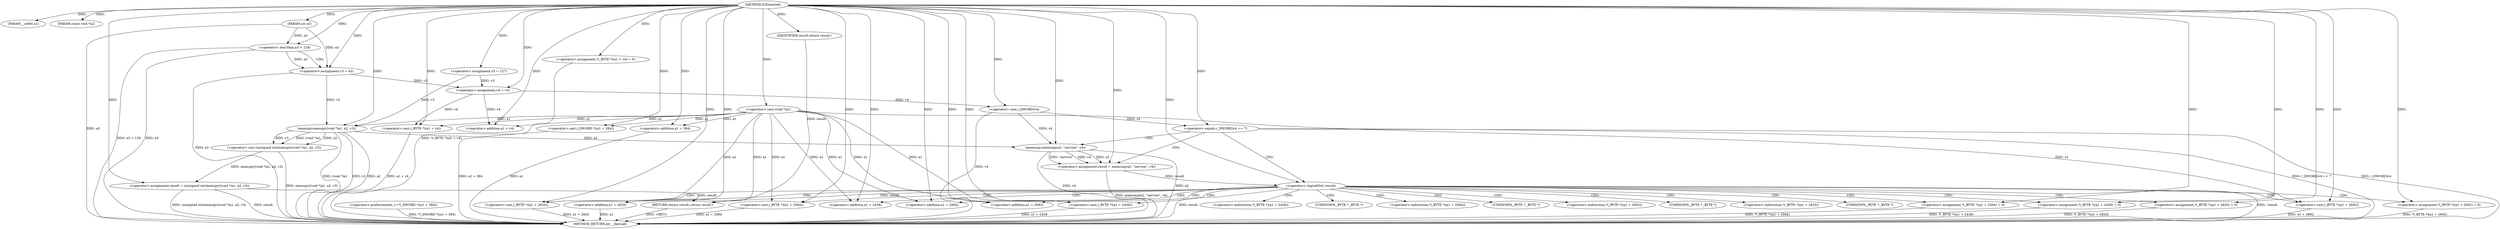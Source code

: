 digraph IGDstartelt {  
"1000104" [label = "(METHOD,IGDstartelt)" ]
"1000201" [label = "(METHOD_RETURN,int __fastcall)" ]
"1000105" [label = "(PARAM,__int64 a1)" ]
"1000106" [label = "(PARAM,const void *a2)" ]
"1000107" [label = "(PARAM,int a3)" ]
"1000112" [label = "(<operator>.assignment,v3 = 127)" ]
"1000116" [label = "(<operator>.lessThan,a3 < 128)" ]
"1000119" [label = "(<operator>.assignment,v3 = a3)" ]
"1000122" [label = "(<operator>.assignment,v4 = v3)" ]
"1000125" [label = "(<operator>.assignment,result = (unsigned int)memcpy((void *)a1, a2, v3))" ]
"1000127" [label = "(<operator>.cast,(unsigned int)memcpy((void *)a1, a2, v3))" ]
"1000129" [label = "(memcpy,memcpy((void *)a1, a2, v3))" ]
"1000130" [label = "(<operator>.cast,(void *)a1)" ]
"1000135" [label = "(<operator>.assignment,*(_BYTE *)(a1 + v4) = 0)" ]
"1000137" [label = "(<operator>.cast,(_BYTE *)(a1 + v4))" ]
"1000139" [label = "(<operator>.addition,a1 + v4)" ]
"1000143" [label = "(<operator>.preIncrement,++*(_DWORD *)(a1 + 384))" ]
"1000145" [label = "(<operator>.cast,(_DWORD *)(a1 + 384))" ]
"1000147" [label = "(<operator>.addition,a1 + 384)" ]
"1000151" [label = "(<operator>.equals,(_DWORD)v4 == 7)" ]
"1000152" [label = "(<operator>.cast,(_DWORD)v4)" ]
"1000157" [label = "(<operator>.assignment,result = memcmp(a2, \"service\", v4))" ]
"1000159" [label = "(memcmp,memcmp(a2, \"service\", v4))" ]
"1000164" [label = "(<operator>.logicalNot,!result)" ]
"1000167" [label = "(<operator>.assignment,*(_BYTE *)(a1 + 2436) = 0)" ]
"1000169" [label = "(<operator>.cast,(_BYTE *)(a1 + 2436))" ]
"1000171" [label = "(<operator>.addition,a1 + 2436)" ]
"1000175" [label = "(<operator>.assignment,*(_BYTE *)(a1 + 2564) = 0)" ]
"1000177" [label = "(<operator>.cast,(_BYTE *)(a1 + 2564))" ]
"1000179" [label = "(<operator>.addition,a1 + 2564)" ]
"1000183" [label = "(<operator>.assignment,*(_BYTE *)(a1 + 2692) = 0)" ]
"1000185" [label = "(<operator>.cast,(_BYTE *)(a1 + 2692))" ]
"1000187" [label = "(<operator>.addition,a1 + 2692)" ]
"1000191" [label = "(<operator>.assignment,*(_BYTE *)(a1 + 2820) = 0)" ]
"1000193" [label = "(<operator>.cast,(_BYTE *)(a1 + 2820))" ]
"1000195" [label = "(<operator>.addition,a1 + 2820)" ]
"1000199" [label = "(RETURN,return result;,return result;)" ]
"1000200" [label = "(IDENTIFIER,result,return result;)" ]
"1000168" [label = "(<operator>.indirection,*(_BYTE *)(a1 + 2436))" ]
"1000170" [label = "(UNKNOWN,_BYTE *,_BYTE *)" ]
"1000176" [label = "(<operator>.indirection,*(_BYTE *)(a1 + 2564))" ]
"1000178" [label = "(UNKNOWN,_BYTE *,_BYTE *)" ]
"1000184" [label = "(<operator>.indirection,*(_BYTE *)(a1 + 2692))" ]
"1000186" [label = "(UNKNOWN,_BYTE *,_BYTE *)" ]
"1000192" [label = "(<operator>.indirection,*(_BYTE *)(a1 + 2820))" ]
"1000194" [label = "(UNKNOWN,_BYTE *,_BYTE *)" ]
  "1000199" -> "1000201"  [ label = "DDG: <RET>"] 
  "1000116" -> "1000201"  [ label = "DDG: a3 < 128"] 
  "1000169" -> "1000201"  [ label = "DDG: a1 + 2436"] 
  "1000185" -> "1000201"  [ label = "DDG: a1 + 2692"] 
  "1000152" -> "1000201"  [ label = "DDG: v4"] 
  "1000164" -> "1000201"  [ label = "DDG: !result"] 
  "1000143" -> "1000201"  [ label = "DDG: *(_DWORD *)(a1 + 384)"] 
  "1000135" -> "1000201"  [ label = "DDG: *(_BYTE *)(a1 + v4)"] 
  "1000107" -> "1000201"  [ label = "DDG: a3"] 
  "1000116" -> "1000201"  [ label = "DDG: a3"] 
  "1000125" -> "1000201"  [ label = "DDG: (unsigned int)memcpy((void *)a1, a2, v3)"] 
  "1000137" -> "1000201"  [ label = "DDG: a1 + v4"] 
  "1000183" -> "1000201"  [ label = "DDG: *(_BYTE *)(a1 + 2692)"] 
  "1000151" -> "1000201"  [ label = "DDG: (_DWORD)v4"] 
  "1000119" -> "1000201"  [ label = "DDG: a3"] 
  "1000129" -> "1000201"  [ label = "DDG: (void *)a1"] 
  "1000129" -> "1000201"  [ label = "DDG: v3"] 
  "1000129" -> "1000201"  [ label = "DDG: a2"] 
  "1000145" -> "1000201"  [ label = "DDG: a1 + 384"] 
  "1000147" -> "1000201"  [ label = "DDG: a1"] 
  "1000157" -> "1000201"  [ label = "DDG: memcmp(a2, \"service\", v4)"] 
  "1000125" -> "1000201"  [ label = "DDG: result"] 
  "1000191" -> "1000201"  [ label = "DDG: *(_BYTE *)(a1 + 2820)"] 
  "1000175" -> "1000201"  [ label = "DDG: *(_BYTE *)(a1 + 2564)"] 
  "1000177" -> "1000201"  [ label = "DDG: a1 + 2564"] 
  "1000195" -> "1000201"  [ label = "DDG: a1"] 
  "1000127" -> "1000201"  [ label = "DDG: memcpy((void *)a1, a2, v3)"] 
  "1000159" -> "1000201"  [ label = "DDG: a2"] 
  "1000193" -> "1000201"  [ label = "DDG: a1 + 2820"] 
  "1000167" -> "1000201"  [ label = "DDG: *(_BYTE *)(a1 + 2436)"] 
  "1000164" -> "1000201"  [ label = "DDG: result"] 
  "1000159" -> "1000201"  [ label = "DDG: v4"] 
  "1000151" -> "1000201"  [ label = "DDG: (_DWORD)v4 == 7"] 
  "1000104" -> "1000105"  [ label = "DDG: "] 
  "1000104" -> "1000106"  [ label = "DDG: "] 
  "1000104" -> "1000107"  [ label = "DDG: "] 
  "1000104" -> "1000112"  [ label = "DDG: "] 
  "1000107" -> "1000116"  [ label = "DDG: a3"] 
  "1000104" -> "1000116"  [ label = "DDG: "] 
  "1000116" -> "1000119"  [ label = "DDG: a3"] 
  "1000107" -> "1000119"  [ label = "DDG: a3"] 
  "1000104" -> "1000119"  [ label = "DDG: "] 
  "1000112" -> "1000122"  [ label = "DDG: v3"] 
  "1000119" -> "1000122"  [ label = "DDG: v3"] 
  "1000104" -> "1000122"  [ label = "DDG: "] 
  "1000127" -> "1000125"  [ label = "DDG: memcpy((void *)a1, a2, v3)"] 
  "1000104" -> "1000125"  [ label = "DDG: "] 
  "1000129" -> "1000127"  [ label = "DDG: (void *)a1"] 
  "1000129" -> "1000127"  [ label = "DDG: a2"] 
  "1000129" -> "1000127"  [ label = "DDG: v3"] 
  "1000130" -> "1000129"  [ label = "DDG: a1"] 
  "1000104" -> "1000130"  [ label = "DDG: "] 
  "1000104" -> "1000129"  [ label = "DDG: "] 
  "1000112" -> "1000129"  [ label = "DDG: v3"] 
  "1000119" -> "1000129"  [ label = "DDG: v3"] 
  "1000104" -> "1000135"  [ label = "DDG: "] 
  "1000130" -> "1000137"  [ label = "DDG: a1"] 
  "1000104" -> "1000137"  [ label = "DDG: "] 
  "1000122" -> "1000137"  [ label = "DDG: v4"] 
  "1000130" -> "1000139"  [ label = "DDG: a1"] 
  "1000104" -> "1000139"  [ label = "DDG: "] 
  "1000122" -> "1000139"  [ label = "DDG: v4"] 
  "1000104" -> "1000145"  [ label = "DDG: "] 
  "1000130" -> "1000145"  [ label = "DDG: a1"] 
  "1000104" -> "1000147"  [ label = "DDG: "] 
  "1000130" -> "1000147"  [ label = "DDG: a1"] 
  "1000152" -> "1000151"  [ label = "DDG: v4"] 
  "1000104" -> "1000152"  [ label = "DDG: "] 
  "1000122" -> "1000152"  [ label = "DDG: v4"] 
  "1000104" -> "1000151"  [ label = "DDG: "] 
  "1000159" -> "1000157"  [ label = "DDG: a2"] 
  "1000159" -> "1000157"  [ label = "DDG: \"service\""] 
  "1000159" -> "1000157"  [ label = "DDG: v4"] 
  "1000104" -> "1000157"  [ label = "DDG: "] 
  "1000129" -> "1000159"  [ label = "DDG: a2"] 
  "1000104" -> "1000159"  [ label = "DDG: "] 
  "1000152" -> "1000159"  [ label = "DDG: v4"] 
  "1000157" -> "1000164"  [ label = "DDG: result"] 
  "1000104" -> "1000164"  [ label = "DDG: "] 
  "1000104" -> "1000167"  [ label = "DDG: "] 
  "1000104" -> "1000169"  [ label = "DDG: "] 
  "1000130" -> "1000169"  [ label = "DDG: a1"] 
  "1000104" -> "1000171"  [ label = "DDG: "] 
  "1000130" -> "1000171"  [ label = "DDG: a1"] 
  "1000104" -> "1000175"  [ label = "DDG: "] 
  "1000104" -> "1000177"  [ label = "DDG: "] 
  "1000130" -> "1000177"  [ label = "DDG: a1"] 
  "1000104" -> "1000179"  [ label = "DDG: "] 
  "1000130" -> "1000179"  [ label = "DDG: a1"] 
  "1000104" -> "1000183"  [ label = "DDG: "] 
  "1000104" -> "1000185"  [ label = "DDG: "] 
  "1000130" -> "1000185"  [ label = "DDG: a1"] 
  "1000104" -> "1000187"  [ label = "DDG: "] 
  "1000130" -> "1000187"  [ label = "DDG: a1"] 
  "1000104" -> "1000191"  [ label = "DDG: "] 
  "1000104" -> "1000193"  [ label = "DDG: "] 
  "1000130" -> "1000193"  [ label = "DDG: a1"] 
  "1000104" -> "1000195"  [ label = "DDG: "] 
  "1000130" -> "1000195"  [ label = "DDG: a1"] 
  "1000200" -> "1000199"  [ label = "DDG: result"] 
  "1000125" -> "1000199"  [ label = "DDG: result"] 
  "1000164" -> "1000199"  [ label = "DDG: result"] 
  "1000104" -> "1000200"  [ label = "DDG: "] 
  "1000116" -> "1000119"  [ label = "CDG: "] 
  "1000151" -> "1000164"  [ label = "CDG: "] 
  "1000151" -> "1000159"  [ label = "CDG: "] 
  "1000151" -> "1000157"  [ label = "CDG: "] 
  "1000164" -> "1000176"  [ label = "CDG: "] 
  "1000164" -> "1000175"  [ label = "CDG: "] 
  "1000164" -> "1000171"  [ label = "CDG: "] 
  "1000164" -> "1000170"  [ label = "CDG: "] 
  "1000164" -> "1000169"  [ label = "CDG: "] 
  "1000164" -> "1000168"  [ label = "CDG: "] 
  "1000164" -> "1000167"  [ label = "CDG: "] 
  "1000164" -> "1000192"  [ label = "CDG: "] 
  "1000164" -> "1000191"  [ label = "CDG: "] 
  "1000164" -> "1000187"  [ label = "CDG: "] 
  "1000164" -> "1000186"  [ label = "CDG: "] 
  "1000164" -> "1000185"  [ label = "CDG: "] 
  "1000164" -> "1000184"  [ label = "CDG: "] 
  "1000164" -> "1000183"  [ label = "CDG: "] 
  "1000164" -> "1000179"  [ label = "CDG: "] 
  "1000164" -> "1000178"  [ label = "CDG: "] 
  "1000164" -> "1000177"  [ label = "CDG: "] 
  "1000164" -> "1000195"  [ label = "CDG: "] 
  "1000164" -> "1000194"  [ label = "CDG: "] 
  "1000164" -> "1000193"  [ label = "CDG: "] 
}
